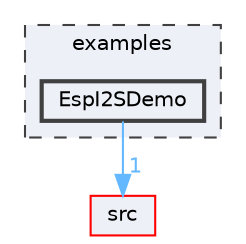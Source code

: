 digraph "/home/runner/work/FastLED/FastLED/examples/EspI2SDemo"
{
 // LATEX_PDF_SIZE
  bgcolor="transparent";
  edge [fontname=Helvetica,fontsize=10,labelfontname=Helvetica,labelfontsize=10];
  node [fontname=Helvetica,fontsize=10,shape=box,height=0.2,width=0.4];
  compound=true
  subgraph clusterdir_d28a4824dc47e487b107a5db32ef43c4 {
    graph [ bgcolor="#edf0f7", pencolor="grey25", label="examples", fontname=Helvetica,fontsize=10 style="filled,dashed", URL="dir_d28a4824dc47e487b107a5db32ef43c4.html",tooltip=""]
  dir_6914355e2a4418f7bd5a98ad7f31c748 [label="EspI2SDemo", fillcolor="#edf0f7", color="grey25", style="filled,bold", URL="dir_6914355e2a4418f7bd5a98ad7f31c748.html",tooltip=""];
  }
  dir_68267d1309a1af8e8297ef4c3efbcdba [label="src", fillcolor="#edf0f7", color="red", style="filled", URL="dir_68267d1309a1af8e8297ef4c3efbcdba.html",tooltip=""];
  dir_6914355e2a4418f7bd5a98ad7f31c748->dir_68267d1309a1af8e8297ef4c3efbcdba [headlabel="1", labeldistance=1.5 headhref="dir_000020_000073.html" href="dir_000020_000073.html" color="steelblue1" fontcolor="steelblue1"];
}
